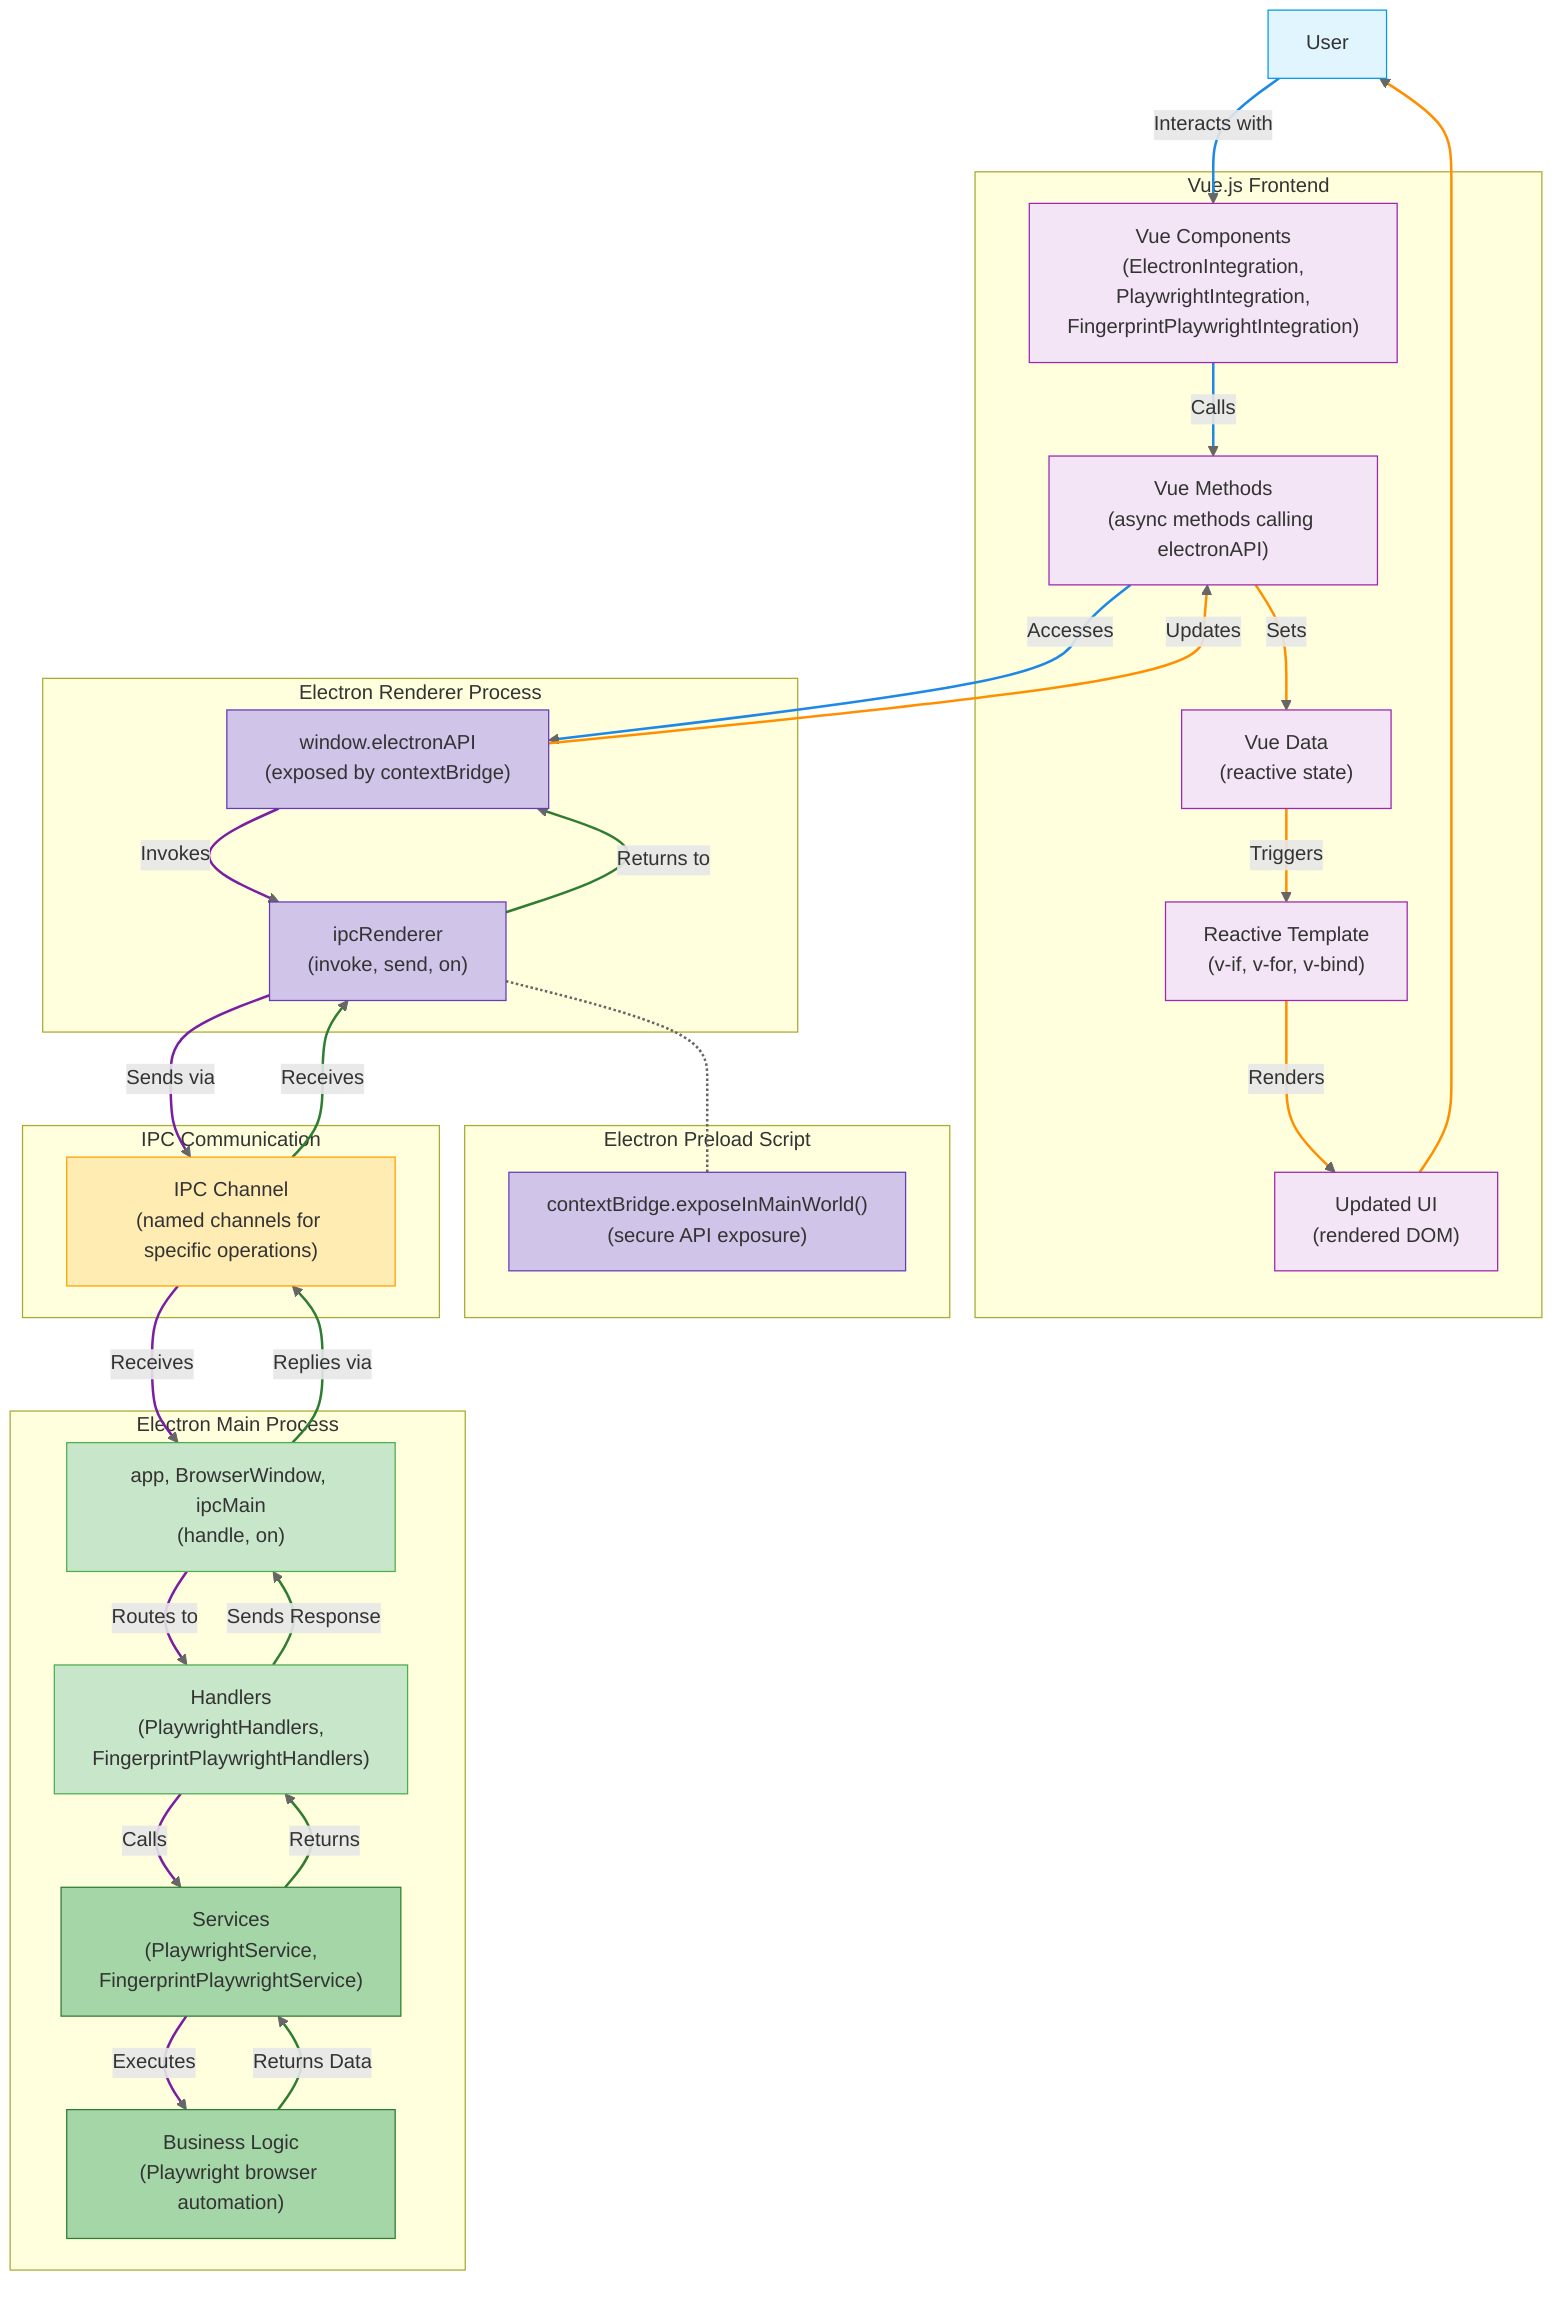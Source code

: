 graph TD
  %% Define link styles
  linkStyle default stroke:#666,stroke-width:2px

  %% User interaction flow - Blue
  A[User] -->|Interacts with| B[Vue Components]
  B -->|Calls| C[Vue Methods]
  C -->|Accesses| D[window.electronAPI]

  %% Frontend to backend flow - Purple
  D -->|Invokes| E[IPC Bridge]
  E -->|Sends via| F[IPC Channel]
  F -->|Receives| G[Main Process]
  G -->|Routes to| H[IPC Handlers]
  H -->|Calls| I[Services]
  I -->|Executes| J[Business Logic]

  %% Backend to frontend flow - Green
  J -->|Returns Data| I
  I -->|Returns| H
  H -->|Sends Response| G
  G -->|Replies via| F
  F -->|Receives| E
  E -->|Returns to| D

  %% UI update flow - Orange
  D -->|Updates| C
  C -->|Sets| K[Vue Data]
  K -->|Triggers| L[Reactive Template]
  L -->|Renders| M[Updated UI]
  M --> A

  %% Color the links by flow type
  linkStyle 0,1,2 stroke:#1E88E5,stroke-width:2px
  linkStyle 3,4,5,6,7,8 stroke:#7B1FA2,stroke-width:2px
  linkStyle 9,10,11,12,13,14 stroke:#2E7D32,stroke-width:2px
  linkStyle 15,16,17,18,19 stroke:#FF8F00,stroke-width:2px

  subgraph "Vue.js Frontend"
    B["Vue Components<br/>(ElectronIntegration,<br/>PlaywrightIntegration,<br/>FingerprintPlaywrightIntegration)"]
    C["Vue Methods<br/>(async methods calling electronAPI)"]
    K["Vue Data<br/>(reactive state)"]
    L["Reactive Template<br/>(v-if, v-for, v-bind)"]
    M["Updated UI<br/>(rendered DOM)"]
  end

  subgraph "Electron Renderer Process"
    D["window.electronAPI<br/>(exposed by contextBridge)"]
    E["ipcRenderer<br/>(invoke, send, on)"]
  end

  subgraph "Electron Preload Script"
    N["contextBridge.exposeInMainWorld()<br/>(secure API exposure)"]
    E -.- N
  end

  subgraph "Electron Main Process"
    G["app, BrowserWindow, ipcMain<br/>(handle, on)"]
    H["Handlers<br/>(PlaywrightHandlers,<br/>FingerprintPlaywrightHandlers)"]
    I["Services<br/>(PlaywrightService,<br/>FingerprintPlaywrightService)"]
    J["Business Logic<br/>(Playwright browser automation)"]
  end

  subgraph "IPC Communication"
    F["IPC Channel<br/>(named channels for specific operations)"]
  end

  style A fill: #e1f5fe, stroke: #039be5
  style B fill: #f3e5f5, stroke: #9c27b0
  style C fill: #f3e5f5, stroke: #9c27b0
  style D fill: #d1c4e9, stroke: #673ab7
  style E fill: #d1c4e9, stroke: #673ab7
  style F fill: #ffecb3, stroke: #ffa000
  style G fill: #c8e6c9, stroke: #4caf50
  style H fill: #c8e6c9, stroke: #4caf50
  style I fill: #a5d6a7, stroke: #2e7d32
  style J fill: #a5d6a7, stroke: #2e7d32
  style K fill: #f3e5f5, stroke: #9c27b0
  style L fill: #f3e5f5, stroke: #9c27b0
  style M fill: #f3e5f5, stroke: #9c27b0
  style N fill: #d1c4e9, stroke: #673ab7